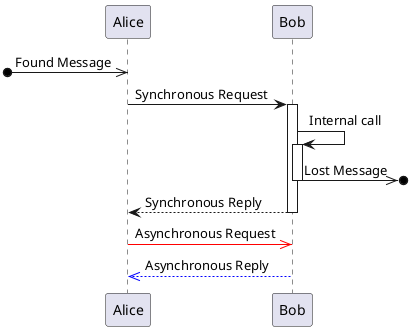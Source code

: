 @startuml
/'
 ' Samples for Sequence Diagrams
 '/

[o->> Alice: Found Message
Alice -> Bob: Synchronous Request
activate Bob
Bob->Bob: Internal call
activate Bob
Bob->>o]: Lost Message
deactivate Bob
Alice <-- Bob: Synchronous Reply
deactivate Bob
Alice -[#Red]>> Bob: Asynchronous Request
Alice <<-[#Blue]- Bob: Asynchronous Reply

@enduml
